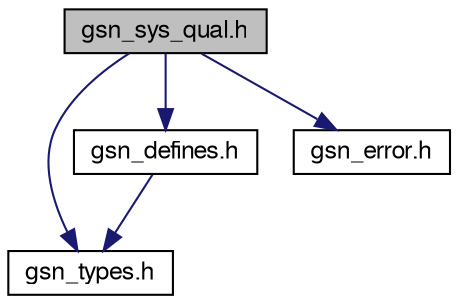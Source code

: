 digraph G
{
  edge [fontname="FreeSans",fontsize="12",labelfontname="FreeSans",labelfontsize="12"];
  node [fontname="FreeSans",fontsize="12",shape=record];
  Node1 [label="gsn_sys_qual.h",height=0.2,width=0.4,color="black", fillcolor="grey75", style="filled" fontcolor="black"];
  Node1 -> Node2 [color="midnightblue",fontsize="12",style="solid"];
  Node2 [label="gsn_types.h",height=0.2,width=0.4,color="black", fillcolor="white", style="filled",URL="$a00621.html",tooltip="GSN Basic types. This file contains the basic types."];
  Node1 -> Node3 [color="midnightblue",fontsize="12",style="solid"];
  Node3 [label="gsn_defines.h",height=0.2,width=0.4,color="black", fillcolor="white", style="filled",URL="$a00498.html",tooltip="GSN General Definitions. This file contains general definitions."];
  Node3 -> Node2 [color="midnightblue",fontsize="12",style="solid"];
  Node1 -> Node4 [color="midnightblue",fontsize="12",style="solid"];
  Node4 [label="gsn_error.h",height=0.2,width=0.4,color="black", fillcolor="white", style="filled",URL="$a00510.html",tooltip="GSN Error Codes. This file contains the error codes used throughout the GSN software."];
}
